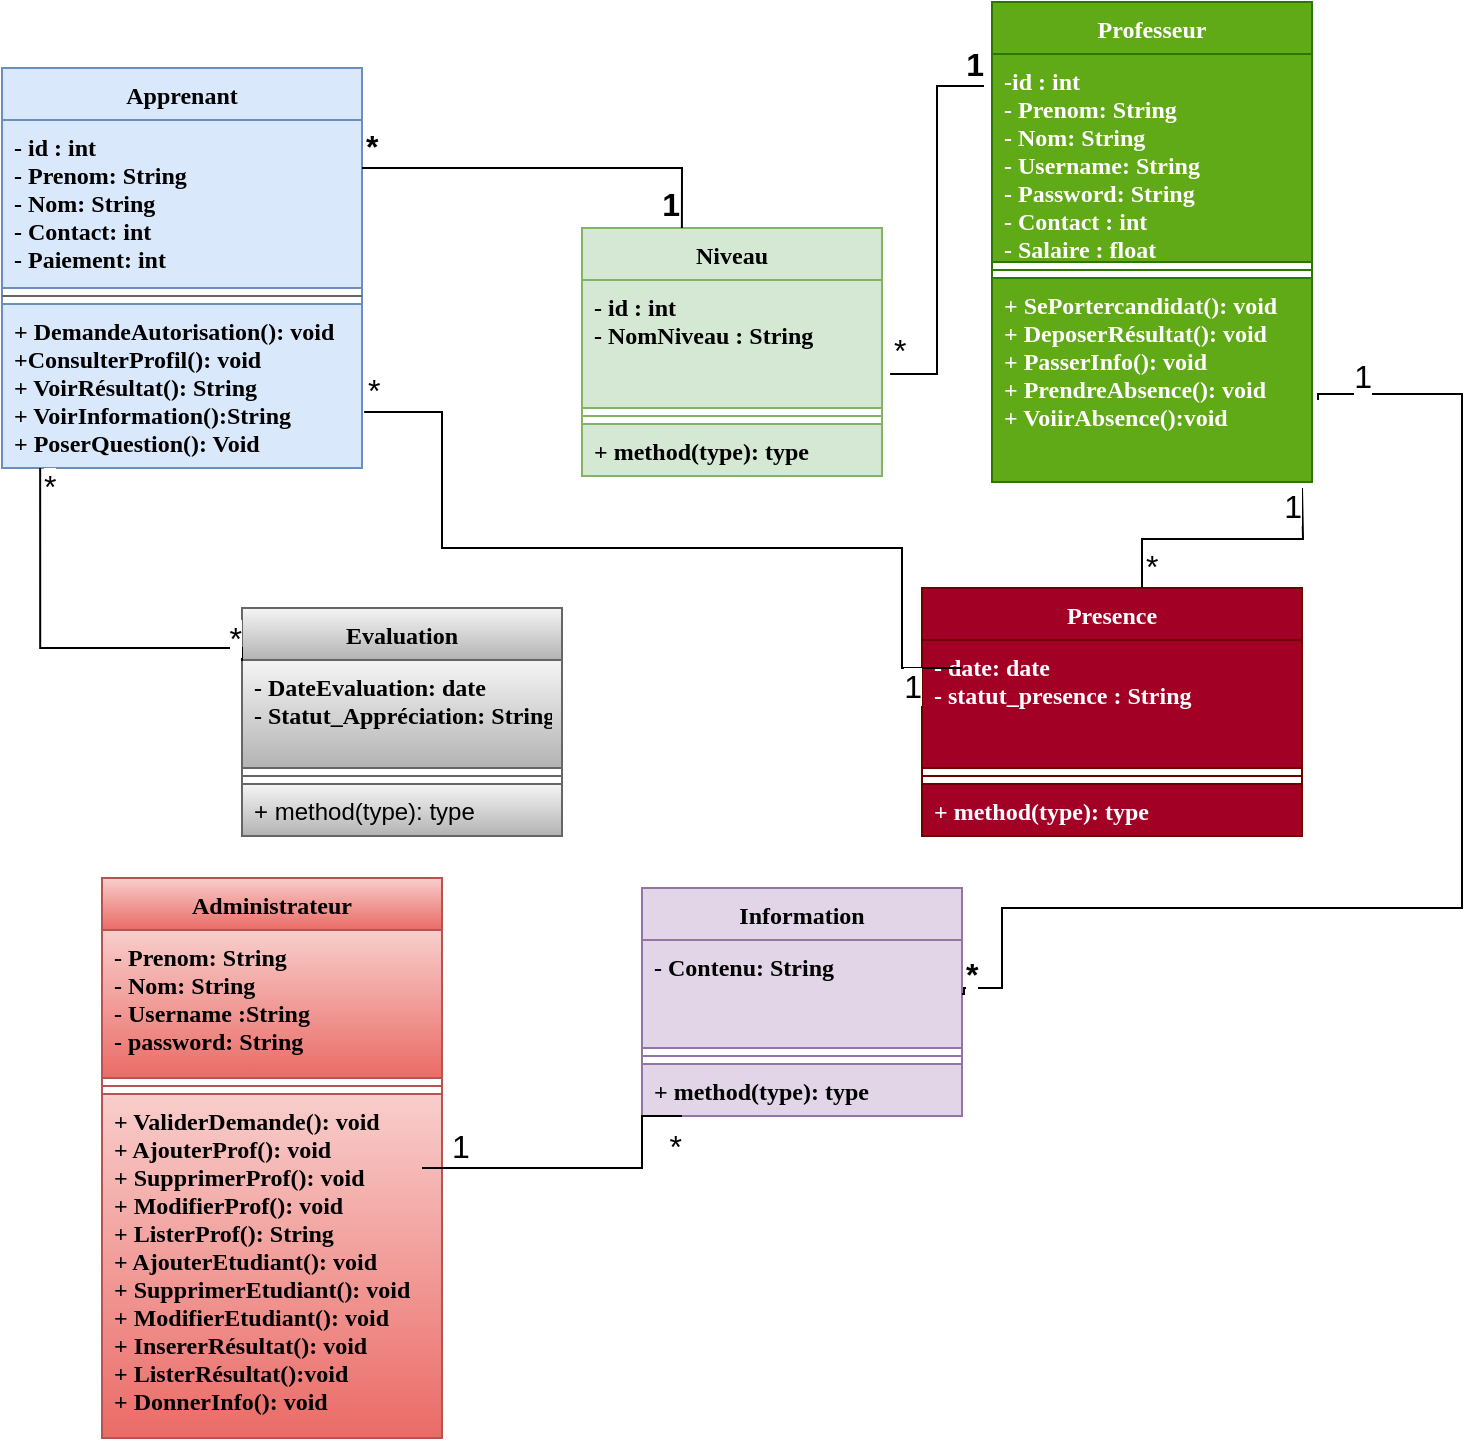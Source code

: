 <mxfile version="20.5.3" type="github">
  <diagram id="C5RBs43oDa-KdzZeNtuy" name="Page-1">
    <mxGraphModel dx="868" dy="482" grid="1" gridSize="10" guides="1" tooltips="1" connect="1" arrows="1" fold="1" page="1" pageScale="1" pageWidth="827" pageHeight="1169" math="0" shadow="0">
      <root>
        <mxCell id="WIyWlLk6GJQsqaUBKTNV-0" />
        <mxCell id="WIyWlLk6GJQsqaUBKTNV-1" parent="WIyWlLk6GJQsqaUBKTNV-0" />
        <mxCell id="76GFjRbFe7bVXMX4q32V-0" value="Professeur" style="swimlane;fontStyle=1;align=center;verticalAlign=top;childLayout=stackLayout;horizontal=1;startSize=26;horizontalStack=0;resizeParent=1;resizeParentMax=0;resizeLast=0;collapsible=1;marginBottom=0;fillColor=#60a917;fontColor=#ffffff;strokeColor=#2D7600;fontFamily=Times New Roman;" parent="WIyWlLk6GJQsqaUBKTNV-1" vertex="1">
          <mxGeometry x="555" y="147" width="160" height="240" as="geometry" />
        </mxCell>
        <mxCell id="76GFjRbFe7bVXMX4q32V-1" value="-id : int&#xa;- Prenom: String&#xa;- Nom: String&#xa;- Username: String&#xa;- Password: String&#xa;- Contact : int&#xa;- Salaire : float" style="text;strokeColor=#2D7600;fillColor=#60a917;align=left;verticalAlign=top;spacingLeft=4;spacingRight=4;overflow=hidden;rotatable=0;points=[[0,0.5],[1,0.5]];portConstraint=eastwest;fontColor=#ffffff;fontStyle=1;fontFamily=Times New Roman;" parent="76GFjRbFe7bVXMX4q32V-0" vertex="1">
          <mxGeometry y="26" width="160" height="104" as="geometry" />
        </mxCell>
        <mxCell id="76GFjRbFe7bVXMX4q32V-2" value="" style="line;strokeWidth=1;fillColor=none;align=left;verticalAlign=middle;spacingTop=-1;spacingLeft=3;spacingRight=3;rotatable=0;labelPosition=right;points=[];portConstraint=eastwest;strokeColor=inherit;" parent="76GFjRbFe7bVXMX4q32V-0" vertex="1">
          <mxGeometry y="130" width="160" height="8" as="geometry" />
        </mxCell>
        <mxCell id="76GFjRbFe7bVXMX4q32V-3" value="+ SePortercandidat(): void&#xa;+ DeposerRésultat(): void&#xa;+ PasserInfo(): void&#xa;+ PrendreAbsence(): void&#xa;+ VoiirAbsence():void" style="text;strokeColor=#2D7600;fillColor=#60a917;align=left;verticalAlign=top;spacingLeft=4;spacingRight=4;overflow=hidden;rotatable=0;points=[[0,0.5],[1,0.5]];portConstraint=eastwest;fontColor=#ffffff;fontStyle=1;fontFamily=Times New Roman;" parent="76GFjRbFe7bVXMX4q32V-0" vertex="1">
          <mxGeometry y="138" width="160" height="102" as="geometry" />
        </mxCell>
        <mxCell id="76GFjRbFe7bVXMX4q32V-4" value="Apprenant" style="swimlane;fontStyle=1;align=center;verticalAlign=top;childLayout=stackLayout;horizontal=1;startSize=26;horizontalStack=0;resizeParent=1;resizeParentMax=0;resizeLast=0;collapsible=1;marginBottom=0;fillColor=#dae8fc;strokeColor=#6c8ebf;fontFamily=Times New Roman;" parent="WIyWlLk6GJQsqaUBKTNV-1" vertex="1">
          <mxGeometry x="60" y="180" width="180" height="200" as="geometry" />
        </mxCell>
        <mxCell id="76GFjRbFe7bVXMX4q32V-5" value="- id : int&#xa;- Prenom: String&#xa;- Nom: String&#xa;- Contact: int&#xa;- Paiement: int" style="text;strokeColor=#6c8ebf;fillColor=#dae8fc;align=left;verticalAlign=top;spacingLeft=4;spacingRight=4;overflow=hidden;rotatable=0;points=[[0,0.5],[1,0.5]];portConstraint=eastwest;fontFamily=Times New Roman;fontStyle=1" parent="76GFjRbFe7bVXMX4q32V-4" vertex="1">
          <mxGeometry y="26" width="180" height="84" as="geometry" />
        </mxCell>
        <mxCell id="76GFjRbFe7bVXMX4q32V-6" value="" style="line;strokeWidth=1;fillColor=#f5f5f5;align=left;verticalAlign=middle;spacingTop=-1;spacingLeft=3;spacingRight=3;rotatable=0;labelPosition=right;points=[];portConstraint=eastwest;strokeColor=#666666;fontColor=#333333;" parent="76GFjRbFe7bVXMX4q32V-4" vertex="1">
          <mxGeometry y="110" width="180" height="8" as="geometry" />
        </mxCell>
        <mxCell id="76GFjRbFe7bVXMX4q32V-7" value="+ DemandeAutorisation(): void&#xa;+ConsulterProfil(): void&#xa;+ VoirRésultat(): String&#xa;+ VoirInformation():String&#xa;+ PoserQuestion(): Void" style="text;strokeColor=#6c8ebf;fillColor=#dae8fc;align=left;verticalAlign=top;spacingLeft=4;spacingRight=4;overflow=hidden;rotatable=0;points=[[0,0.5],[1,0.5]];portConstraint=eastwest;fontFamily=Times New Roman;fontStyle=1" parent="76GFjRbFe7bVXMX4q32V-4" vertex="1">
          <mxGeometry y="118" width="180" height="82" as="geometry" />
        </mxCell>
        <mxCell id="76GFjRbFe7bVXMX4q32V-8" value="Niveau" style="swimlane;fontStyle=1;align=center;verticalAlign=top;childLayout=stackLayout;horizontal=1;startSize=26;horizontalStack=0;resizeParent=1;resizeParentMax=0;resizeLast=0;collapsible=1;marginBottom=0;fillColor=#d5e8d4;strokeColor=#82b366;fontFamily=Times New Roman;" parent="WIyWlLk6GJQsqaUBKTNV-1" vertex="1">
          <mxGeometry x="350" y="260" width="150" height="124" as="geometry" />
        </mxCell>
        <mxCell id="76GFjRbFe7bVXMX4q32V-9" value="- id : int&#xa;- NomNiveau : String" style="text;strokeColor=#82b366;fillColor=#d5e8d4;align=left;verticalAlign=top;spacingLeft=4;spacingRight=4;overflow=hidden;rotatable=0;points=[[0,0.5],[1,0.5]];portConstraint=eastwest;fontFamily=Times New Roman;fontStyle=1" parent="76GFjRbFe7bVXMX4q32V-8" vertex="1">
          <mxGeometry y="26" width="150" height="64" as="geometry" />
        </mxCell>
        <mxCell id="76GFjRbFe7bVXMX4q32V-10" value="" style="line;strokeWidth=1;fillColor=#d5e8d4;align=left;verticalAlign=middle;spacingTop=-1;spacingLeft=3;spacingRight=3;rotatable=0;labelPosition=right;points=[];portConstraint=eastwest;strokeColor=#82b366;" parent="76GFjRbFe7bVXMX4q32V-8" vertex="1">
          <mxGeometry y="90" width="150" height="8" as="geometry" />
        </mxCell>
        <mxCell id="76GFjRbFe7bVXMX4q32V-11" value="+ method(type): type" style="text;strokeColor=#82b366;fillColor=#d5e8d4;align=left;verticalAlign=top;spacingLeft=4;spacingRight=4;overflow=hidden;rotatable=0;points=[[0,0.5],[1,0.5]];portConstraint=eastwest;fontFamily=Times New Roman;fontStyle=1" parent="76GFjRbFe7bVXMX4q32V-8" vertex="1">
          <mxGeometry y="98" width="150" height="26" as="geometry" />
        </mxCell>
        <mxCell id="76GFjRbFe7bVXMX4q32V-12" value="Presence" style="swimlane;fontStyle=1;align=center;verticalAlign=top;childLayout=stackLayout;horizontal=1;startSize=26;horizontalStack=0;resizeParent=1;resizeParentMax=0;resizeLast=0;collapsible=1;marginBottom=0;fillColor=#a20025;fontColor=#ffffff;strokeColor=#6F0000;fontFamily=Times New Roman;" parent="WIyWlLk6GJQsqaUBKTNV-1" vertex="1">
          <mxGeometry x="520" y="440" width="190" height="124" as="geometry" />
        </mxCell>
        <mxCell id="76GFjRbFe7bVXMX4q32V-13" value="- date: date&#xa;- statut_presence : String" style="text;strokeColor=#6F0000;fillColor=#a20025;align=left;verticalAlign=top;spacingLeft=4;spacingRight=4;overflow=hidden;rotatable=0;points=[[0,0.5],[1,0.5]];portConstraint=eastwest;fontColor=#ffffff;fontStyle=1;fontFamily=Times New Roman;" parent="76GFjRbFe7bVXMX4q32V-12" vertex="1">
          <mxGeometry y="26" width="190" height="64" as="geometry" />
        </mxCell>
        <mxCell id="76GFjRbFe7bVXMX4q32V-14" value="" style="line;strokeWidth=1;fillColor=#a20025;align=left;verticalAlign=middle;spacingTop=-1;spacingLeft=3;spacingRight=3;rotatable=0;labelPosition=right;points=[];portConstraint=eastwest;strokeColor=#6F0000;fontColor=#ffffff;" parent="76GFjRbFe7bVXMX4q32V-12" vertex="1">
          <mxGeometry y="90" width="190" height="8" as="geometry" />
        </mxCell>
        <mxCell id="76GFjRbFe7bVXMX4q32V-15" value="+ method(type): type" style="text;strokeColor=#6F0000;fillColor=#a20025;align=left;verticalAlign=top;spacingLeft=4;spacingRight=4;overflow=hidden;rotatable=0;points=[[0,0.5],[1,0.5]];portConstraint=eastwest;fontColor=#ffffff;fontFamily=Times New Roman;fontStyle=1" parent="76GFjRbFe7bVXMX4q32V-12" vertex="1">
          <mxGeometry y="98" width="190" height="26" as="geometry" />
        </mxCell>
        <mxCell id="76GFjRbFe7bVXMX4q32V-16" value="Information" style="swimlane;fontStyle=1;align=center;verticalAlign=top;childLayout=stackLayout;horizontal=1;startSize=26;horizontalStack=0;resizeParent=1;resizeParentMax=0;resizeLast=0;collapsible=1;marginBottom=0;fillColor=#e1d5e7;strokeColor=#9673a6;fontFamily=Times New Roman;" parent="WIyWlLk6GJQsqaUBKTNV-1" vertex="1">
          <mxGeometry x="380" y="590" width="160" height="114" as="geometry" />
        </mxCell>
        <mxCell id="76GFjRbFe7bVXMX4q32V-17" value="- Contenu: String" style="text;strokeColor=#9673a6;fillColor=#e1d5e7;align=left;verticalAlign=top;spacingLeft=4;spacingRight=4;overflow=hidden;rotatable=0;points=[[0,0.5],[1,0.5]];portConstraint=eastwest;fontFamily=Times New Roman;fontStyle=1" parent="76GFjRbFe7bVXMX4q32V-16" vertex="1">
          <mxGeometry y="26" width="160" height="54" as="geometry" />
        </mxCell>
        <mxCell id="76GFjRbFe7bVXMX4q32V-18" value="" style="line;strokeWidth=1;fillColor=none;align=left;verticalAlign=middle;spacingTop=-1;spacingLeft=3;spacingRight=3;rotatable=0;labelPosition=right;points=[];portConstraint=eastwest;strokeColor=inherit;" parent="76GFjRbFe7bVXMX4q32V-16" vertex="1">
          <mxGeometry y="80" width="160" height="8" as="geometry" />
        </mxCell>
        <mxCell id="76GFjRbFe7bVXMX4q32V-19" value="+ method(type): type" style="text;strokeColor=#9673a6;fillColor=#e1d5e7;align=left;verticalAlign=top;spacingLeft=4;spacingRight=4;overflow=hidden;rotatable=0;points=[[0,0.5],[1,0.5]];portConstraint=eastwest;fontFamily=Times New Roman;fontStyle=1" parent="76GFjRbFe7bVXMX4q32V-16" vertex="1">
          <mxGeometry y="88" width="160" height="26" as="geometry" />
        </mxCell>
        <mxCell id="76GFjRbFe7bVXMX4q32V-21" value="Evaluation" style="swimlane;fontStyle=1;align=center;verticalAlign=top;childLayout=stackLayout;horizontal=1;startSize=26;horizontalStack=0;resizeParent=1;resizeParentMax=0;resizeLast=0;collapsible=1;marginBottom=0;fillColor=#f5f5f5;gradientColor=#b3b3b3;strokeColor=#666666;fontFamily=Times New Roman;" parent="WIyWlLk6GJQsqaUBKTNV-1" vertex="1">
          <mxGeometry x="180" y="450" width="160" height="114" as="geometry" />
        </mxCell>
        <mxCell id="76GFjRbFe7bVXMX4q32V-22" value="- DateEvaluation: date&#xa;- Statut_Appréciation: String " style="text;strokeColor=#666666;fillColor=#f5f5f5;align=left;verticalAlign=top;spacingLeft=4;spacingRight=4;overflow=hidden;rotatable=0;points=[[0,0.5],[1,0.5]];portConstraint=eastwest;gradientColor=#b3b3b3;fontFamily=Times New Roman;fontStyle=1" parent="76GFjRbFe7bVXMX4q32V-21" vertex="1">
          <mxGeometry y="26" width="160" height="54" as="geometry" />
        </mxCell>
        <mxCell id="76GFjRbFe7bVXMX4q32V-23" value="" style="line;strokeWidth=1;fillColor=none;align=left;verticalAlign=middle;spacingTop=-1;spacingLeft=3;spacingRight=3;rotatable=0;labelPosition=right;points=[];portConstraint=eastwest;strokeColor=inherit;" parent="76GFjRbFe7bVXMX4q32V-21" vertex="1">
          <mxGeometry y="80" width="160" height="8" as="geometry" />
        </mxCell>
        <mxCell id="76GFjRbFe7bVXMX4q32V-24" value="+ method(type): type" style="text;strokeColor=#666666;fillColor=#f5f5f5;align=left;verticalAlign=top;spacingLeft=4;spacingRight=4;overflow=hidden;rotatable=0;points=[[0,0.5],[1,0.5]];portConstraint=eastwest;gradientColor=#b3b3b3;" parent="76GFjRbFe7bVXMX4q32V-21" vertex="1">
          <mxGeometry y="88" width="160" height="26" as="geometry" />
        </mxCell>
        <mxCell id="2XKTylvmgvcp49OsMqBx-0" value="Administrateur" style="swimlane;fontStyle=1;align=center;verticalAlign=top;childLayout=stackLayout;horizontal=1;startSize=26;horizontalStack=0;resizeParent=1;resizeParentMax=0;resizeLast=0;collapsible=1;marginBottom=0;fillColor=#f8cecc;gradientColor=#ea6b66;strokeColor=#b85450;fontFamily=Times New Roman;" parent="WIyWlLk6GJQsqaUBKTNV-1" vertex="1">
          <mxGeometry x="110" y="585" width="170" height="280" as="geometry" />
        </mxCell>
        <mxCell id="2XKTylvmgvcp49OsMqBx-1" value="- Prenom: String&#xa;- Nom: String&#xa;- Username :String&#xa;- password: String" style="text;strokeColor=#b85450;fillColor=#f8cecc;align=left;verticalAlign=top;spacingLeft=4;spacingRight=4;overflow=hidden;rotatable=0;points=[[0,0.5],[1,0.5]];portConstraint=eastwest;gradientColor=#ea6b66;fontFamily=Times New Roman;fontStyle=1" parent="2XKTylvmgvcp49OsMqBx-0" vertex="1">
          <mxGeometry y="26" width="170" height="74" as="geometry" />
        </mxCell>
        <mxCell id="2XKTylvmgvcp49OsMqBx-2" value="" style="line;strokeWidth=1;fillColor=none;align=left;verticalAlign=middle;spacingTop=-1;spacingLeft=3;spacingRight=3;rotatable=0;labelPosition=right;points=[];portConstraint=eastwest;strokeColor=inherit;" parent="2XKTylvmgvcp49OsMqBx-0" vertex="1">
          <mxGeometry y="100" width="170" height="8" as="geometry" />
        </mxCell>
        <mxCell id="2XKTylvmgvcp49OsMqBx-3" value="+ ValiderDemande(): void&#xa;+ AjouterProf(): void&#xa;+ SupprimerProf(): void&#xa;+ ModifierProf(): void&#xa;+ ListerProf(): String&#xa;+ AjouterEtudiant(): void&#xa;+ SupprimerEtudiant(): void&#xa;+ ModifierEtudiant(): void&#xa;+ InsererRésultat(): void&#xa;+ ListerRésultat():void&#xa;+ DonnerInfo(): void" style="text;strokeColor=#b85450;fillColor=#f8cecc;align=left;verticalAlign=top;spacingLeft=4;spacingRight=4;overflow=hidden;rotatable=0;points=[[0,0.5],[1,0.5]];portConstraint=eastwest;gradientColor=#ea6b66;fontFamily=Times New Roman;fontStyle=1" parent="2XKTylvmgvcp49OsMqBx-0" vertex="1">
          <mxGeometry y="108" width="170" height="172" as="geometry" />
        </mxCell>
        <mxCell id="2XKTylvmgvcp49OsMqBx-4" value="" style="endArrow=none;html=1;edgeStyle=orthogonalEdgeStyle;rounded=0;entryX=0.333;entryY=0;entryDx=0;entryDy=0;entryPerimeter=0;" parent="WIyWlLk6GJQsqaUBKTNV-1" target="76GFjRbFe7bVXMX4q32V-8" edge="1">
          <mxGeometry relative="1" as="geometry">
            <mxPoint x="240" y="230" as="sourcePoint" />
            <mxPoint x="400" y="230" as="targetPoint" />
            <Array as="points">
              <mxPoint x="400" y="230" />
            </Array>
          </mxGeometry>
        </mxCell>
        <mxCell id="2XKTylvmgvcp49OsMqBx-5" value="*" style="edgeLabel;resizable=0;html=1;align=left;verticalAlign=bottom;fontStyle=1;fontSize=16;" parent="2XKTylvmgvcp49OsMqBx-4" connectable="0" vertex="1">
          <mxGeometry x="-1" relative="1" as="geometry" />
        </mxCell>
        <mxCell id="2XKTylvmgvcp49OsMqBx-6" value="1" style="edgeLabel;resizable=0;html=1;align=right;verticalAlign=bottom;fontStyle=1;fontSize=16;" parent="2XKTylvmgvcp49OsMqBx-4" connectable="0" vertex="1">
          <mxGeometry x="1" relative="1" as="geometry" />
        </mxCell>
        <mxCell id="2XKTylvmgvcp49OsMqBx-7" value="" style="endArrow=none;html=1;edgeStyle=orthogonalEdgeStyle;rounded=0;fontSize=16;entryX=-0.025;entryY=0.154;entryDx=0;entryDy=0;entryPerimeter=0;exitX=1.027;exitY=0.734;exitDx=0;exitDy=0;exitPerimeter=0;" parent="WIyWlLk6GJQsqaUBKTNV-1" source="76GFjRbFe7bVXMX4q32V-9" target="76GFjRbFe7bVXMX4q32V-1" edge="1">
          <mxGeometry relative="1" as="geometry">
            <mxPoint x="540" y="290" as="sourcePoint" />
            <mxPoint x="570" y="230" as="targetPoint" />
          </mxGeometry>
        </mxCell>
        <mxCell id="2XKTylvmgvcp49OsMqBx-8" value="*" style="edgeLabel;resizable=0;html=1;align=left;verticalAlign=bottom;fontSize=16;" parent="2XKTylvmgvcp49OsMqBx-7" connectable="0" vertex="1">
          <mxGeometry x="-1" relative="1" as="geometry" />
        </mxCell>
        <mxCell id="2XKTylvmgvcp49OsMqBx-9" value="1" style="edgeLabel;resizable=0;html=1;align=right;verticalAlign=bottom;fontSize=16;fontStyle=1" parent="2XKTylvmgvcp49OsMqBx-7" connectable="0" vertex="1">
          <mxGeometry x="1" relative="1" as="geometry" />
        </mxCell>
        <mxCell id="2XKTylvmgvcp49OsMqBx-13" value="" style="endArrow=none;html=1;edgeStyle=orthogonalEdgeStyle;rounded=0;fontSize=16;exitX=0.106;exitY=1;exitDx=0;exitDy=0;exitPerimeter=0;" parent="WIyWlLk6GJQsqaUBKTNV-1" source="76GFjRbFe7bVXMX4q32V-7" edge="1">
          <mxGeometry relative="1" as="geometry">
            <mxPoint x="50" y="480" as="sourcePoint" />
            <mxPoint x="180" y="476.5" as="targetPoint" />
            <Array as="points">
              <mxPoint x="79" y="470" />
              <mxPoint x="180" y="470" />
            </Array>
          </mxGeometry>
        </mxCell>
        <mxCell id="2XKTylvmgvcp49OsMqBx-14" value="*" style="edgeLabel;resizable=0;html=1;align=left;verticalAlign=bottom;fontSize=16;" parent="2XKTylvmgvcp49OsMqBx-13" connectable="0" vertex="1">
          <mxGeometry x="-1" relative="1" as="geometry">
            <mxPoint y="20" as="offset" />
          </mxGeometry>
        </mxCell>
        <mxCell id="2XKTylvmgvcp49OsMqBx-15" value="*" style="edgeLabel;resizable=0;html=1;align=right;verticalAlign=bottom;fontSize=16;" parent="2XKTylvmgvcp49OsMqBx-13" connectable="0" vertex="1">
          <mxGeometry x="1" relative="1" as="geometry" />
        </mxCell>
        <mxCell id="2XKTylvmgvcp49OsMqBx-16" value="" style="endArrow=none;html=1;edgeStyle=orthogonalEdgeStyle;rounded=0;fontSize=16;exitX=0.579;exitY=0;exitDx=0;exitDy=0;exitPerimeter=0;" parent="WIyWlLk6GJQsqaUBKTNV-1" source="76GFjRbFe7bVXMX4q32V-12" edge="1">
          <mxGeometry relative="1" as="geometry">
            <mxPoint x="650" y="430" as="sourcePoint" />
            <mxPoint x="710" y="390" as="targetPoint" />
          </mxGeometry>
        </mxCell>
        <mxCell id="2XKTylvmgvcp49OsMqBx-17" value="*" style="edgeLabel;resizable=0;html=1;align=left;verticalAlign=bottom;fontSize=16;" parent="2XKTylvmgvcp49OsMqBx-16" connectable="0" vertex="1">
          <mxGeometry x="-1" relative="1" as="geometry" />
        </mxCell>
        <mxCell id="2XKTylvmgvcp49OsMqBx-18" value="1" style="edgeLabel;resizable=0;html=1;align=right;verticalAlign=bottom;fontSize=16;" parent="2XKTylvmgvcp49OsMqBx-16" connectable="0" vertex="1">
          <mxGeometry x="1" relative="1" as="geometry">
            <mxPoint y="20" as="offset" />
          </mxGeometry>
        </mxCell>
        <mxCell id="2XKTylvmgvcp49OsMqBx-19" value="" style="endArrow=none;html=1;edgeStyle=orthogonalEdgeStyle;rounded=0;fontSize=16;entryX=0.125;entryY=1;entryDx=0;entryDy=0;entryPerimeter=0;" parent="WIyWlLk6GJQsqaUBKTNV-1" target="76GFjRbFe7bVXMX4q32V-19" edge="1">
          <mxGeometry relative="1" as="geometry">
            <mxPoint x="290" y="730" as="sourcePoint" />
            <mxPoint x="370" y="750" as="targetPoint" />
            <Array as="points">
              <mxPoint x="270" y="730" />
              <mxPoint x="380" y="730" />
              <mxPoint x="380" y="704" />
            </Array>
          </mxGeometry>
        </mxCell>
        <mxCell id="2XKTylvmgvcp49OsMqBx-20" value="1" style="edgeLabel;resizable=0;html=1;align=left;verticalAlign=bottom;fontSize=16;" parent="2XKTylvmgvcp49OsMqBx-19" connectable="0" vertex="1">
          <mxGeometry x="-1" relative="1" as="geometry">
            <mxPoint x="-7" as="offset" />
          </mxGeometry>
        </mxCell>
        <mxCell id="2XKTylvmgvcp49OsMqBx-21" value="*" style="edgeLabel;resizable=0;html=1;align=right;verticalAlign=bottom;fontSize=16;" parent="2XKTylvmgvcp49OsMqBx-19" connectable="0" vertex="1">
          <mxGeometry x="1" relative="1" as="geometry">
            <mxPoint y="26" as="offset" />
          </mxGeometry>
        </mxCell>
        <mxCell id="2XKTylvmgvcp49OsMqBx-22" value="" style="endArrow=none;html=1;edgeStyle=orthogonalEdgeStyle;rounded=0;fontSize=16;exitX=1.006;exitY=0.659;exitDx=0;exitDy=0;exitPerimeter=0;" parent="WIyWlLk6GJQsqaUBKTNV-1" source="76GFjRbFe7bVXMX4q32V-7" edge="1">
          <mxGeometry relative="1" as="geometry">
            <mxPoint x="260" y="390" as="sourcePoint" />
            <mxPoint x="540" y="480" as="targetPoint" />
            <Array as="points">
              <mxPoint x="280" y="352" />
              <mxPoint x="280" y="420" />
              <mxPoint x="510" y="420" />
              <mxPoint x="510" y="480" />
            </Array>
          </mxGeometry>
        </mxCell>
        <mxCell id="2XKTylvmgvcp49OsMqBx-23" value="*" style="edgeLabel;resizable=0;html=1;align=left;verticalAlign=bottom;fontSize=16;" parent="2XKTylvmgvcp49OsMqBx-22" connectable="0" vertex="1">
          <mxGeometry x="-1" relative="1" as="geometry" />
        </mxCell>
        <mxCell id="2XKTylvmgvcp49OsMqBx-24" value="1" style="edgeLabel;resizable=0;html=1;align=right;verticalAlign=bottom;fontSize=16;" parent="2XKTylvmgvcp49OsMqBx-22" connectable="0" vertex="1">
          <mxGeometry x="1" relative="1" as="geometry">
            <mxPoint x="-20" y="20" as="offset" />
          </mxGeometry>
        </mxCell>
        <mxCell id="2XKTylvmgvcp49OsMqBx-26" value="" style="endArrow=none;html=1;edgeStyle=orthogonalEdgeStyle;rounded=0;fontSize=16;entryX=1.019;entryY=0.598;entryDx=0;entryDy=0;entryPerimeter=0;" parent="WIyWlLk6GJQsqaUBKTNV-1" target="76GFjRbFe7bVXMX4q32V-3" edge="1">
          <mxGeometry relative="1" as="geometry">
            <mxPoint x="540" y="643" as="sourcePoint" />
            <mxPoint x="680" y="660" as="targetPoint" />
            <Array as="points">
              <mxPoint x="541" y="643" />
              <mxPoint x="541" y="640" />
              <mxPoint x="560" y="640" />
              <mxPoint x="560" y="600" />
              <mxPoint x="790" y="600" />
              <mxPoint x="790" y="343" />
            </Array>
          </mxGeometry>
        </mxCell>
        <mxCell id="2XKTylvmgvcp49OsMqBx-27" value="*" style="edgeLabel;resizable=0;html=1;align=left;verticalAlign=bottom;fontSize=16;fontStyle=1" parent="2XKTylvmgvcp49OsMqBx-26" connectable="0" vertex="1">
          <mxGeometry x="-1" relative="1" as="geometry">
            <mxPoint y="1" as="offset" />
          </mxGeometry>
        </mxCell>
        <mxCell id="2XKTylvmgvcp49OsMqBx-28" value="1" style="edgeLabel;resizable=0;html=1;align=right;verticalAlign=bottom;fontSize=16;" parent="2XKTylvmgvcp49OsMqBx-26" connectable="0" vertex="1">
          <mxGeometry x="1" relative="1" as="geometry">
            <mxPoint x="27" as="offset" />
          </mxGeometry>
        </mxCell>
      </root>
    </mxGraphModel>
  </diagram>
</mxfile>
